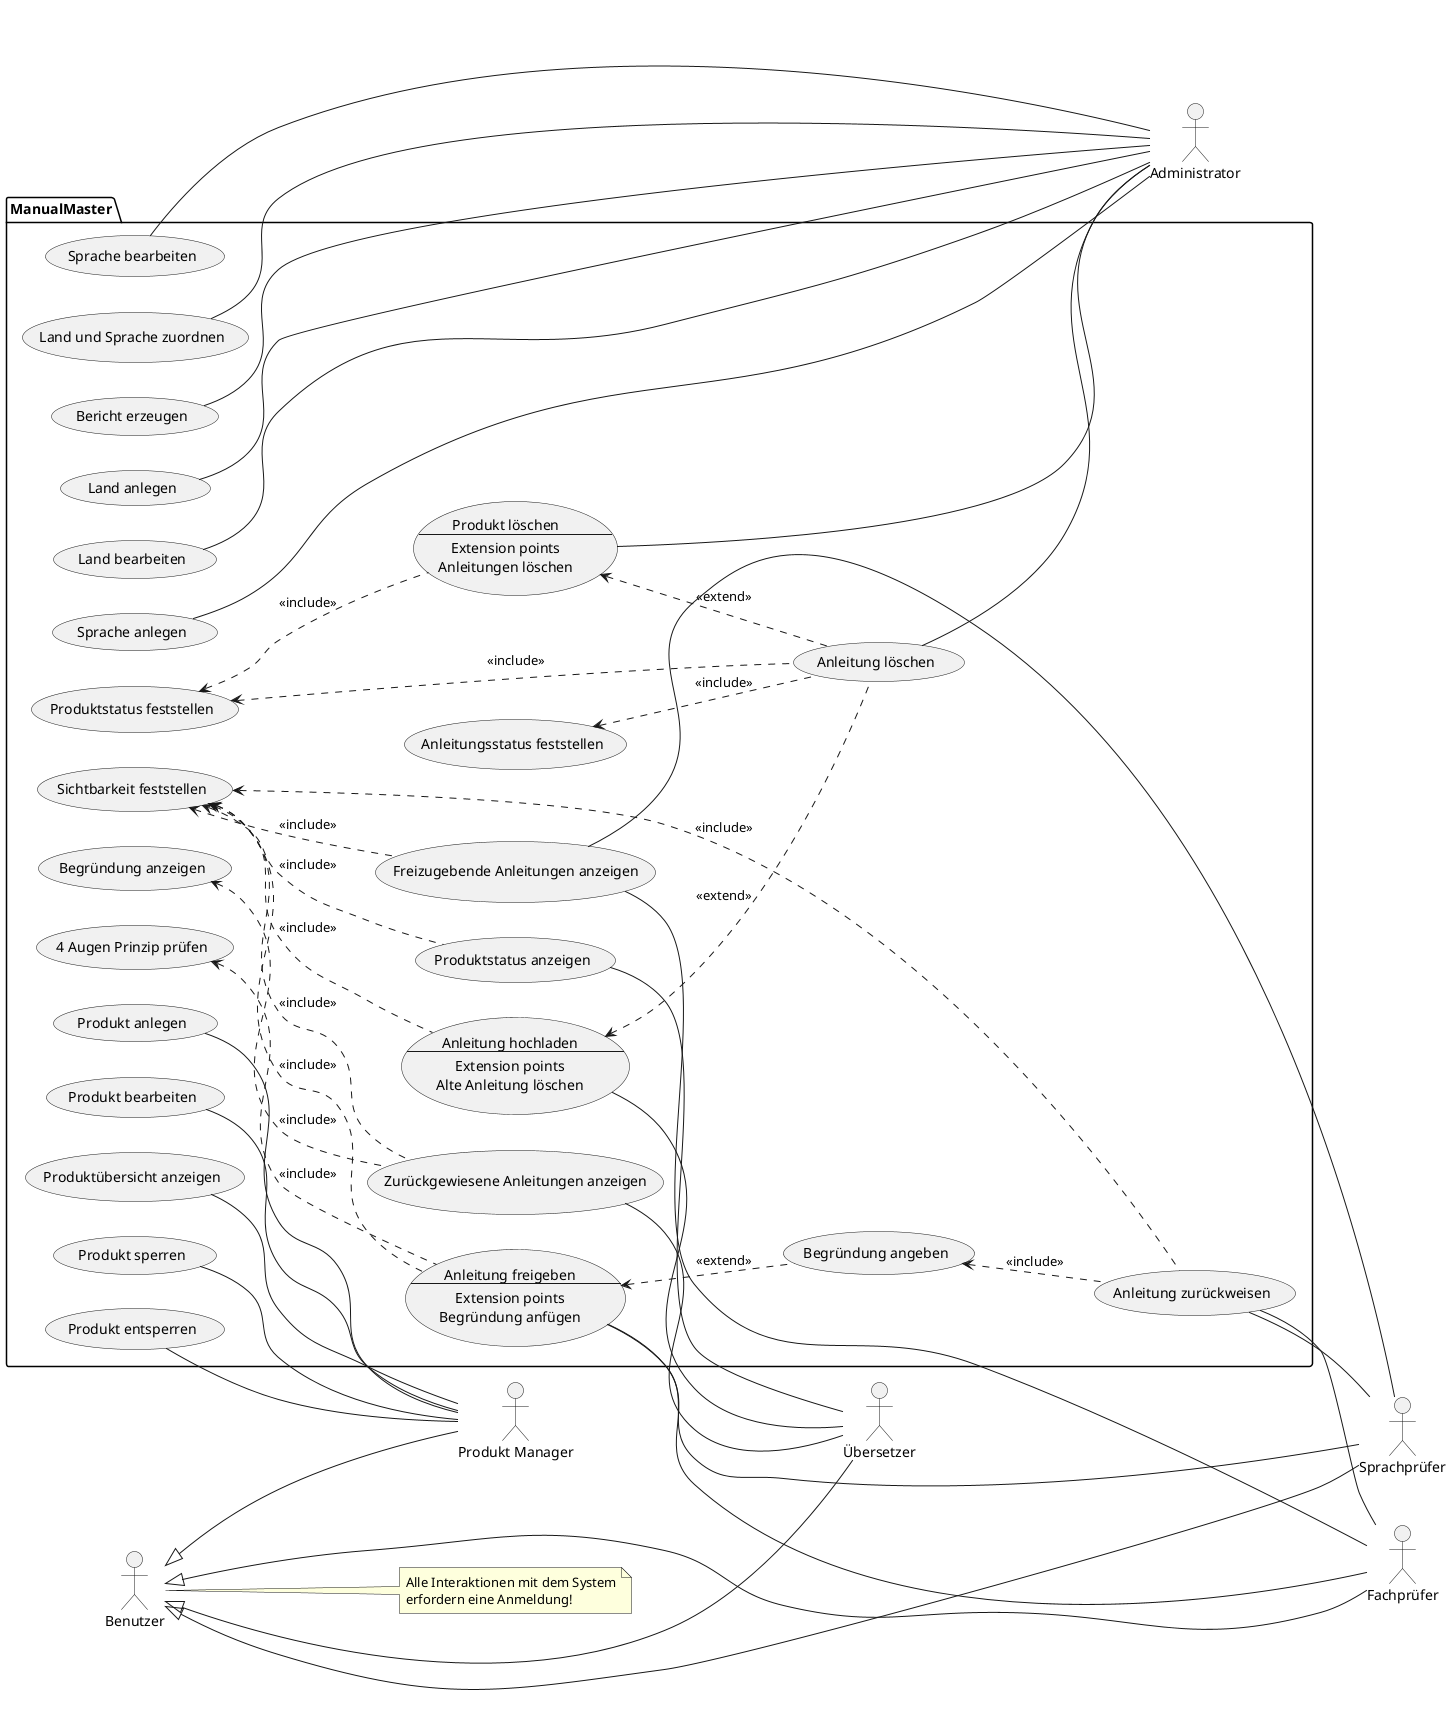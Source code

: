 @startuml Aufgabe_3a
'Akteure
actor :Produkt Manager: as PM
actor :Übersetzer: as UE
actor :Sprachprüfer: as SP
actor :Fachprüfer: as FP
actor :Benutzer: as B
note "Alle Interaktionen mit dem System\nerfordern eine Anmeldung!" as Note1
B .. Note1
actor :Administrator: as A

B <|-- PM
B <|-- UE
B <|-- SP
B <|-- FP

'TODO: Begrüdungen für Extends anfügen!!!
package ManualMaster {
'Use Cases
usecase "Produkt anlegen" as PA
usecase "Produkt bearbeiten" as PB
usecase PL as "Produkt löschen
--
Extension points
Anleitungen löschen"
usecase "Land anlegen" as LA
usecase "Land bearbeiten" as LB
usecase "Sprache anlegen" as SA
usecase "Sprache bearbeiten" as SB
usecase "Land und Sprache zuordnen" as LS
usecase AH as "Anleitung hochladen
--
Extension points
Alte Anleitung löschen"
usecase "Anleitung löschen" as AL
PL <.. AL : <<extend>>
AH <.. AL : <<extend>>
usecase "Freizugebende Anleitungen anzeigen" as AA
usecase AF as "Anleitung freigeben
--
Extension points
Begründung anfügen"
usecase "Anleitung zurückweisen" as AR
usecase "Produktstatus anzeigen" as PS
usecase "Zurückgewiesene Anleitungen anzeigen" as ZA
usecase "Produktübersicht anzeigen" as PU
usecase "Produkt sperren" as SP2
usecase "Produkt entsperren" as EP
usecase "Bericht erzeugen" as BE
left to right direction
'Include und Extend
usecase "Sichtbarkeit feststellen" as SF
SF <.. AA : <<include>>
SF <.. AF : <<include>>
SF <.. AR : <<include>>
SF <.. PS : <<include>>
SF <.. ZA : <<include>>
SF <.. AH : <<include>>
usecase "4 Augen Prinzip prüfen" as 4AP
4AP <.. AF : <<include>>
usecase "Begründung angeben" as BA
BA <.. AR : <<include>>
AF <.. BA : <<extend>>
usecase "Begründung anzeigen" as BA2
BA2 <.. ZA : <<include>>
usecase "Produktstatus feststellen" as PS2
PS2 <.. AL : <<include>>
PS2 <.. PL : <<include>>
usecase "Anleitungsstatus feststellen" as AS
AS <.. AL : <<include>>
'Anmelden wird nicht gezeigt, da es zu unübersichtlich wird! (siehe Anmerkung oben)
'usecase "Anmelden" as AM
'AM <.. PA : <<include>>
'AM <.. PB : <<include>>
'AM <.. AH : <<include>>
'AM <.. AA : <<include>>
'AM <.. AF : <<include>>
'AM <.. AR : <<include>>
'AM <.. PS : <<include>>
'AM <.. ZA : <<include>>
'AM <.. PU : <<include>>
'AM <.. SP2 : <<include>>
'AM <.. EP : <<include>>

'Assoziationen
PA -- PM
PB -- PM
LA -- A
LB -- A
SA -- A
SB -- A
AH -- UE
AA -- SP
AA -- FP
AF -- SP
AF -- FP
AR -- SP
AR -- FP
PS -- UE
ZA -- UE
PU -- PM
SP2 -- PM
EP -- PM
'AM -- B
BE -- A
AL -- A
PL -- A
LS -- A
}
@enduml